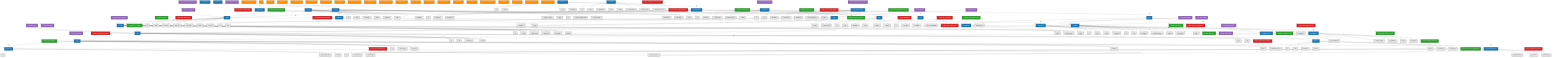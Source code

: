 graph TD
    %% =============== STYLES ===============
    classDef entity fill:#1f77b4,stroke:#000,color:white,font-weight:bold;
    classDef attribute fill:#e0e0e0,stroke:#333,color:#000;
    classDef relation fill:#ff8c00,stroke:#000,color:white,font-weight:bold;
    classDef goal fill:#2ca02c,stroke:#000,color:white,font-weight:bold;
    classDef condition fill:#d62728,stroke:#000,color:white,font-weight:bold;
    classDef decisionVar fill:#9467bd,stroke:#000,color:white,font-weight:bold;

    %% =============== ENTITIES ===============
    E0[Project]:::entity
    E1[Team]:::entity
    E2[Worker]:::entity
    E3[Feature]:::entity
    E4[Skill]:::entity
    E5[Role]:::entity
    E6[ProductOwner]:::entity
    E7[ScrumMaster]:::entity
    E8[ProductBacklog]:::entity
    E9[Sprint]:::entity
    E10[SprintPlanning]:::entity
    E11[DailyScrum]:::entity
    E12[SprintReview]:::entity
    E13[SprintRetrospective]:::entity
    E14[SprintBacklog]:::entity
    E15[SprintGoal]:::entity
    E16[Epic]:::entity
    E17[UserStory]:::entity
    E18[Task]:::entity
    E19[DevelopmentSnapshot]:::entity
    E20[Blocker]:::entity
    E21[Stakeholder]:::entity
    E22[Velocity]:::entity
    E23[ReleasePlan]:::entity
    E24[Roadmap]:::entity
    E25[ScrumBoard]:::entity
    E26[FeatureDocumentation]:::entity

    %% =============== ATTRIBUTES (grouped per entity) ===============
    %% Project Attributes
    A0_id1["id"]:::attribute
    A0_name["name"]:::attribute
    A0_project_start["project_start"]:::attribute
    A0_project_end["project_end"]:::attribute
    A0_description1["description"]:::attribute
    A0_budget["budget"]:::attribute
    A0_status1["status"]:::attribute
    A0_target_audience["target_audience"]:::attribute
    A0_priority1["priority"]:::attribute

    E0 --> A0_id1
    E0 --> A0_name
    E0 --> A0_project_start
    E0 --> A0_project_end
    E0 --> A0_description1
    E0 --> A0_budget
    E0 --> A0_status1
    E0 --> A0_target_audience
    E0 --> A0_priority1

    %% Team Attributes
    A1_id2["id"]:::attribute
    A1_name1["name"]:::attribute
    A1_team_size["team_size"]:::attribute
    A1_team_start["team_start"]:::attribute
    A1_team_status["team_status"]:::attribute
    A1_location["location"]:::attribute
    A1_team_type["team_type"]:::attribute

    E1 --> A1_id2
    E1 --> A1_name1
    E1 --> A1_team_size
    E1 --> A1_team_start
    E1 --> A1_team_status
    E1 --> A1_location
    E1 --> A1_team_type

    %% Worker Attributes
    A2_id3["id"]:::attribute
    A2_name2["name"]:::attribute
    A2_first_name["first_name"]:::attribute
    A2_email["email"]:::attribute
    A2_start_date["start_date"]:::attribute
    A2_status2["status"]:::attribute
    A2_availability["availability"]:::attribute

    E2 --> A2_id3
    E2 --> A2_name2
    E2 --> A2_first_name
    E2 --> A2_email
    E2 --> A2_start_date
    E2 --> A2_status2
    E2 --> A2_availability

    %% Feature Attributes
    A3_id4["id"]:::attribute
    A3_title1["title"]:::attribute
    A3_description2["description"]:::attribute
    A3_status3["status"]:::attribute
    A3_priority2["priority"]:::attribute
    A3_estimated_effort["estimated_effort"]:::attribute

    E3 --> A3_id4
    E3 --> A3_title1
    E3 --> A3_description2
    E3 --> A3_status3
    E3 --> A3_priority2
    E3 --> A3_estimated_effort

    %% Skill Attributes
    A4_id5["id"]:::attribute
    A4_label["label"]:::attribute
    A4_description3["description"]:::attribute
    A4_level["level"]:::attribute
    A4_certified["certified"]:::attribute
    A4_category["category"]:::attribute

    E4 --> A4_id5
    E4 --> A4_label
    E4 --> A4_description3
    E4 --> A4_level
    E4 --> A4_certified
    E4 --> A4_category

    %% Role Attributes
    A5_id6["id"]:::attribute
    A5_role_name["role_name"]:::attribute
    A5_description4["description"]:::attribute
    A5_area_of_responsibility["area_of_responsibility"]:::attribute

    E5 --> A5_id6
    E5 --> A5_role_name
    E5 --> A5_description4
    E5 --> A5_area_of_responsibility

    %% ProductOwner Attributes
    A6_id7["id"]:::attribute
    A6_name3["name"]:::attribute
    A6_email1["email"]:::attribute
    A6_availability1["availability"]:::attribute

    E6 --> A6_id7
    E6 --> A6_name3
    E6 --> A6_email1
    E6 --> A6_availability1

    %% ScrumMaster Attributes
    A7_id8["id"]:::attribute
    A7_name4["name"]:::attribute
    A7_email2["email"]:::attribute
    A7_experience["experience"]:::attribute

    E7 --> A7_id8
    E7 --> A7_name4
    E7 --> A7_email2
    E7 --> A7_experience

    %% ProductBacklog Attributes
    A8_id9["id"]:::attribute
    A8_created_on["created_on"]:::attribute
    A8_last_updated["last_updated"]:::attribute
    A8_number_of_entries["number_of_entries"]:::attribute
    A8_status2["status"]:::attribute

    E8 --> A8_id9
    E8 --> A8_created_on
    E8 --> A8_last_updated
    E8 --> A8_number_of_entries
    E8 --> A8_status2

    %% Sprint Attributes
    A9_id10["id"]:::attribute
    A9_sprint_number["sprint_number"]:::attribute
    A9_start_date1["start_date"]:::attribute
    A9_end_date["end_date"]:::attribute
    A9_status4["status"]:::attribute
    A9_achievement_of_goal["achievement_of_goal"]:::attribute

    E9 --> A9_id10
    E9 --> A9_sprint_number
    E9 --> A9_start_date1
    E9 --> A9_end_date
    E9 --> A9_status4
    E9 --> A9_achievement_of_goal

    %% Task Attributes
    A18_id19["id"]:::attribute
    A18_title5["title"]:::attribute
    A18_description8["description"]:::attribute
    A18_status7["status"]:::attribute
    A18_effort["effort"]:::attribute
    A18_type["type"]:::attribute

    E18 --> A18_id19
    E18 --> A18_title5
    E18 --> A18_description8
    E18 --> A18_status7
    E18 --> A18_effort
    E18 --> A18_type

    %% Velocity Attributes
    A22_id22["id"]:::attribute
    A22_number_of_sprints_used["number_of_sprints_used"]:::attribute
    A22_avg_story_points["avg._story_points"]:::attribute
    A22_max_velocity["max_velocity"]:::attribute
    A22_min_velocity["min_velocity"]:::attribute
    A22_trend["trend"]:::attribute

    E22 --> A22_id22
    E22 --> A22_number_of_sprints_used
    E22 --> A22_avg_story_points
    E22 --> A22_max_velocity
    E22 --> A22_min_velocity
    E22 --> A22_trend

    %% SprintGoal Attributes
    A15_id15["id"]:::attribute
    A15_objective_description["objective_description"]:::attribute
    A15_achievement_status["achievement_status"]:::attribute
    A15_benefit["benefit"]:::attribute

    E15 --> A15_id15
    E15 --> A15_objective_description
    E15 --> A15_achievement_status
    E15 --> A15_benefit

    %% Blocker Attributes
    A20_id20["id"]:::attribute
    A20_title6["title"]:::attribute
    A20_description9["description"]:::attribute
    A20_severity["severity"]:::attribute
    A20_status8["status"]:::attribute
    A20_detected_on["detected_on"]:::attribute
    A20_resolved_on["resolved_on"]:::attribute

    E20 --> A20_id20
    E20 --> A20_title6
    E20 --> A20_description9
    E20 --> A20_severity
    E20 --> A20_status8
    E20 --> A20_detected_on
    E20 --> A20_resolved_on

    %% ReleasePlan Attributes
    A23_id23["id"]:::attribute
    A23_version["version"]:::attribute
    A23_planned_date["planned_date"]:::attribute
    A23_included_features["included_features"]:::attribute
    A23_status5["status"]:::attribute

    E23 --> A23_id23
    E23 --> A23_version
    E23 --> A23_planned_date
    E23 --> A23_included_features
    E23 --> A23_status5

    %% UserStory Attributes
    A17_id17["id"]:::attribute
    A17_title4["title"]:::attribute
    A17_description7["description"]:::attribute
    A17_acceptance_criteria["acceptance_criteria"]:::attribute
    A17_priority5["priority"]:::attribute
    A17_story_points["story_points"]:::attribute
    A17_status6["status"]:::attribute

    E17 --> A17_id17
    E17 --> A17_title4
    E17 --> A17_description7
    E17 --> A17_acceptance_criteria
    E17 --> A17_priority5
    E17 --> A17_story_points
    E17 --> A17_status6

    %% DevelopmentSnapshot Attributes
    A19_id21["id"]:::attribute
    A19_version_number["version_number"]:::attribute
    A19_creation_date["creation_date"]:::attribute
    A19_test_status["test_status"]:::attribute
    A19_deployment_target["deployment_target"]:::attribute
    A19_documentation["documentation"]:::attribute

    E19 --> A19_id21
    E19 --> A19_version_number
    E19 --> A19_creation_date
    E19 --> A19_test_status
    E19 --> A19_deployment_target
    E19 --> A19_documentation

    %% Stakeholder Attributes
    A21_id24["id"]:::attribute
    A21_name5["name"]:::attribute
    A21_organization["organization"]:::attribute
    A21_role1["role"]:::attribute
    A21_email3["email"]:::attribute
    A21_area_of_interest["area_of_interest"]:::attribute
    A21_influence_level["influence_level"]:::attribute
    A21_relevance_to_feature["relevance_to_feature"]:::attribute

    E21 --> A21_id24
    E21 --> A21_name5
    E21 --> A21_organization
    E21 --> A21_role1
    E21 --> A21_email3
    E21 --> A21_area_of_interest
    E21 --> A21_influence_level
    E21 --> A21_relevance_to_feature

    %% FeatureDocumentation Attributes
    A26_id26["id"]:::attribute
    A26_title7["title"]:::attribute
    A26_description10["description"]:::attribute
    A26_creation_date1["creation_date"]:::attribute
    A26_change_log["change_log"]:::attribute
    A26_linked_requirements["linked_requirements"]:::attribute
    A26_author["author"]:::attribute

    E26 --> A26_id26
    E26 --> A26_title7
    E26 --> A26_description10
    E26 --> A26_creation_date1
    E26 --> A26_change_log
    E26 --> A26_linked_requirements
    E26 --> A26_author

    %% =============== RELATIONSHIPS (as orange nodes) ===============
    R1[is_assigned_to_project]:::relation
    R2[b]:::relation
    R3[has_skill]:::relation
    R4[takes_on_role]:::relation
    R5[manages_backlog]:::relation
    R6[is_supported_by]:::relation
    R7[contains_feature]:::relation
    R8[contains_epic]:::relation
    R9[contains_user_story]:::relation
    R10[consists_of_tasks]:::relation
    R11[is_in_sprint_backlog]:::relation
    R12[belongs_to_sprint]:::relation
    R13[pursues_goal]:::relation
    R14[contains_tasks]:::relation
    R15[documents_feature]:::relation
    R16[is_blocked_by]:::relation
    R17[participates_in]:::relation
    R18[moderates_retrospective]:::relation
    R19[refers_to_team]:::relation
    R20[plans_release]:::relation
    R21[is_part_of_roadmap]:::relation
    R22[generates_snapshot]:::relation

    %% Connect relationships between entities
    E1 -- R1 --> E0
    E2 -- R2 --> E1
    E2 -- R3 --> E4
    E2 -- R4 --> E5
    E6 -- R5 --> E8
    E1 -- R6 --> E7
    E8 -- R7 --> E3
    E8 -- R8 --> E16
    E16 -- R9 --> E17
    E17 -- R10 --> E18
    E17 -- R11 --> E14
    E14 -- R12 --> E9
    E9 -- R13 --> E15
    E25 -- R14 --> E18
    E26 -- R15 --> E3
    E18 -- R16 --> E20
    E21 -- R17 --> E12
    E7 -- R18 --> E13
    E22 -- R19 --> E1
    E23 -- R20 --> E3
    E23 -- R21 --> E24
    E9 -- R22 --> E19

    %% =============== GOALS (green) ===============
    G0[maximize_project_budget]:::goal
    G1[maximize_team_size]:::goal
    G2[maximize_worker_availability]:::goal
    G3[minimize_total_effort]:::goal
    G4[maximize_story_points]:::goal
    G5[minimize_sprint_duration]:::goal
    G6[maximize_velocity_trend]:::goal
    G7[minimize_number_of_blockers]:::goal
    G8[maximize_number_of_features]:::goal
    G9[minimize_epic_estimated_effort]:::goal
    G10[maximize_satisfaction_score]:::goal
    G11[minimize_release_delay]:::goal
    G12[maximize_documentation_coverage]:::goal
    G13[minimize_task_count_per_sprint]:::goal
    G14[maximize_sprint_goal_achievement]:::goal

    %% Link Goals to Entity + Attribute
    G0 --> A0_budget
    G1 --> A1_team_size
    G2 --> A2_availability
    G3 --> A18_effort
    G4 --> A17_story_points
    G5 --> A9_end_date & A9_start_date1
    G6 --> A22_trend
    G7 --> A20_status8
    G8 --> A3_status3
    G9 --> A16_estimated_effort
    G10 --> A13_team_satisfaction
    G11 --> A23_planned_date
    G12 --> A26_linked_requirements
    G13 --> A14_number_of_tasks
    G14 --> A15_achievement_status

    %% Add missing attribute for SprintRetrospective
    A13_team_satisfaction["team_satisfaction"]:::attribute
    E13 --> A13_team_satisfaction

    %% Add missing attribute for Epic
    A16_estimated_effort["estimated_effort"]:::attribute
    E16 --> A16_estimated_effort

    %% Add missing attribute for SprintBacklog
    A14_number_of_tasks["number_of_tasks"]:::attribute
    A14_last_updated["last_updated"]:::attribute
    A14_status3["status"]:::attribute
    A14_total_effort["total_effort"]:::attribute
    E14 --> A14_number_of_tasks
    E14 --> A14_last_updated
    E14 --> A14_status3
    E14 --> A14_total_effort

    %% =============== CONDITIONS (red) ===============
    C0[require_project_status_active]:::condition
    C1[require_team_status_active]:::condition
    C2[require_worker_status_active]:::condition
    C3[require_feature_status_completed]:::condition
    C4[require_user_story_status_done]:::condition
    C5[require_task_status_not_blocked]:::condition
    C6[require_sprint_status_completed]:::condition
    C7[require_release_status_planned]:::condition
    C8[require_skill_certified]:::condition
    C9[require_role_area_defined]:::condition
    C10[require_velocity_above_minimum]:::condition
    C11[require_board_updated_recently]:::condition
    C12[require_stakeholder_relevance_high]:::condition
    C13[require_snapshot_test_passed]:::condition
    C14[require_goal_achievement_met]:::condition

    %% Link Conditions to Attributes
    C0 --> A0_status1
    C1 --> A1_team_status
    C2 --> A2_status2
    C3 --> A3_status3
    C4 --> A17_status6
    C5 --> A18_status7
    C6 --> A9_status4
    C7 --> A23_status5
    C8 --> A4_certified
    C9 --> A5_area_of_responsibility
    C10 --> A22_min_velocity
    C11 --> A25_last_updated
    C12 --> A21_relevance_to_feature
    C13 --> A19_test_status
    C14 --> A15_achievement_status

    %% Add missing attribute for ScrumBoard
    A25_last_updated["last_updated"]:::attribute
    E25 --> A25_last_updated

    %% =============== DECISION VARIABLES (purple) ===============
    DV0[project_priority_assignment]:::decisionVar
    DV1[team_size_allocation]:::decisionVar
    DV2[worker_availability_percentage]:::decisionVar
    DV3[task_effort_estimate]:::decisionVar
    DV4[user_story_priority]:::decisionVar
    DV5[feature_priority]:::decisionVar
    DV6[sprint_duration_days]:::decisionVar
    DV7[story_points_estimate]:::decisionVar
    DV8[skill_level_rating]:::decisionVar
    DV9[blocker_severity_level]:::decisionVar
    DV10[team_satisfaction_score]:::decisionVar
    DV11[release_version_number]:::decisionVar
    DV12[documentation_completion_status]:::decisionVar
    DV13[task_status_code]:::decisionVar
    DV14[velocity_trend_value]:::decisionVar

    %% Link Decision Variables to Entities
    DV0 --> E0
    DV1 --> E1
    DV2 --> E2
    DV3 --> E18
    DV4 --> E17
    DV5 --> E3
    DV6 --> E9
    DV7 --> E17
    DV8 --> E4
    DV9 --> E20
    DV10 --> E13
    DV11 --> E23
    DV12 --> E26
    DV13 --> E18
    DV14 --> E22

    %% =============== END OF GRAPH ===============